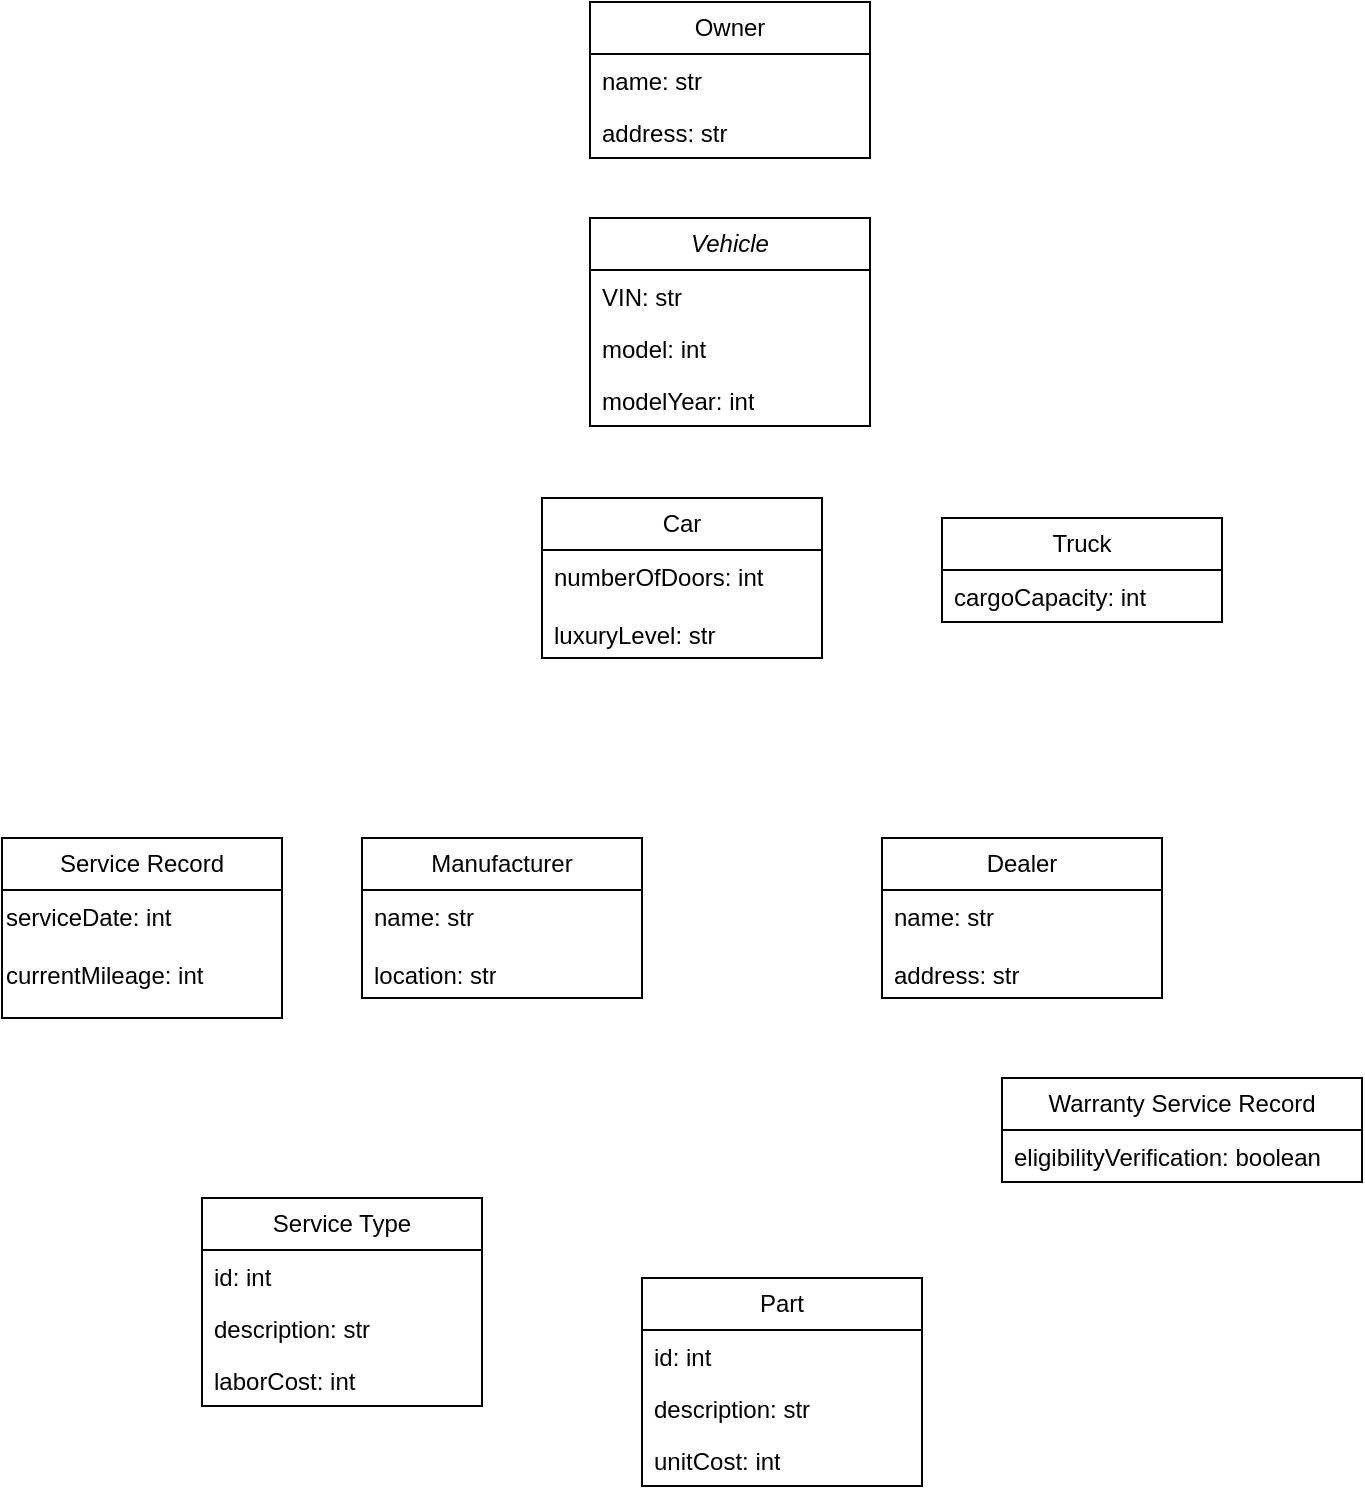 <mxfile version="21.7.5" type="github">
  <diagram id="C5RBs43oDa-KdzZeNtuy" name="Page-1">
    <mxGraphModel dx="1434" dy="782" grid="1" gridSize="10" guides="1" tooltips="1" connect="1" arrows="1" fold="1" page="1" pageScale="1" pageWidth="827" pageHeight="1169" math="0" shadow="0">
      <root>
        <mxCell id="WIyWlLk6GJQsqaUBKTNV-0" />
        <mxCell id="WIyWlLk6GJQsqaUBKTNV-1" parent="WIyWlLk6GJQsqaUBKTNV-0" />
        <mxCell id="DNDST9oDuywZjQ1syF5R-5" value="Owner" style="swimlane;fontStyle=0;childLayout=stackLayout;horizontal=1;startSize=26;fillColor=none;horizontalStack=0;resizeParent=1;resizeParentMax=0;resizeLast=0;collapsible=1;marginBottom=0;whiteSpace=wrap;html=1;" vertex="1" parent="WIyWlLk6GJQsqaUBKTNV-1">
          <mxGeometry x="344" y="32" width="140" height="78" as="geometry" />
        </mxCell>
        <mxCell id="DNDST9oDuywZjQ1syF5R-6" value="name: str" style="text;strokeColor=none;fillColor=none;align=left;verticalAlign=top;spacingLeft=4;spacingRight=4;overflow=hidden;rotatable=0;points=[[0,0.5],[1,0.5]];portConstraint=eastwest;whiteSpace=wrap;html=1;" vertex="1" parent="DNDST9oDuywZjQ1syF5R-5">
          <mxGeometry y="26" width="140" height="26" as="geometry" />
        </mxCell>
        <mxCell id="DNDST9oDuywZjQ1syF5R-7" value="address: str" style="text;strokeColor=none;fillColor=none;align=left;verticalAlign=top;spacingLeft=4;spacingRight=4;overflow=hidden;rotatable=0;points=[[0,0.5],[1,0.5]];portConstraint=eastwest;whiteSpace=wrap;html=1;" vertex="1" parent="DNDST9oDuywZjQ1syF5R-5">
          <mxGeometry y="52" width="140" height="26" as="geometry" />
        </mxCell>
        <mxCell id="DNDST9oDuywZjQ1syF5R-9" value="&lt;i&gt;Vehicle&lt;/i&gt;" style="swimlane;fontStyle=0;childLayout=stackLayout;horizontal=1;startSize=26;fillColor=none;horizontalStack=0;resizeParent=1;resizeParentMax=0;resizeLast=0;collapsible=1;marginBottom=0;whiteSpace=wrap;html=1;" vertex="1" parent="WIyWlLk6GJQsqaUBKTNV-1">
          <mxGeometry x="344" y="140" width="140" height="104" as="geometry" />
        </mxCell>
        <mxCell id="DNDST9oDuywZjQ1syF5R-10" value="VIN: str" style="text;strokeColor=none;fillColor=none;align=left;verticalAlign=top;spacingLeft=4;spacingRight=4;overflow=hidden;rotatable=0;points=[[0,0.5],[1,0.5]];portConstraint=eastwest;whiteSpace=wrap;html=1;" vertex="1" parent="DNDST9oDuywZjQ1syF5R-9">
          <mxGeometry y="26" width="140" height="26" as="geometry" />
        </mxCell>
        <mxCell id="DNDST9oDuywZjQ1syF5R-11" value="model: int" style="text;strokeColor=none;fillColor=none;align=left;verticalAlign=top;spacingLeft=4;spacingRight=4;overflow=hidden;rotatable=0;points=[[0,0.5],[1,0.5]];portConstraint=eastwest;whiteSpace=wrap;html=1;" vertex="1" parent="DNDST9oDuywZjQ1syF5R-9">
          <mxGeometry y="52" width="140" height="26" as="geometry" />
        </mxCell>
        <mxCell id="DNDST9oDuywZjQ1syF5R-12" value="modelYear: int" style="text;strokeColor=none;fillColor=none;align=left;verticalAlign=top;spacingLeft=4;spacingRight=4;overflow=hidden;rotatable=0;points=[[0,0.5],[1,0.5]];portConstraint=eastwest;whiteSpace=wrap;html=1;" vertex="1" parent="DNDST9oDuywZjQ1syF5R-9">
          <mxGeometry y="78" width="140" height="26" as="geometry" />
        </mxCell>
        <mxCell id="DNDST9oDuywZjQ1syF5R-13" value="Car" style="swimlane;fontStyle=0;childLayout=stackLayout;horizontal=1;startSize=26;fillColor=none;horizontalStack=0;resizeParent=1;resizeParentMax=0;resizeLast=0;collapsible=1;marginBottom=0;whiteSpace=wrap;html=1;" vertex="1" parent="WIyWlLk6GJQsqaUBKTNV-1">
          <mxGeometry x="320" y="280" width="140" height="80" as="geometry" />
        </mxCell>
        <mxCell id="DNDST9oDuywZjQ1syF5R-14" value="numberOfDoors: int&lt;br&gt;&lt;br&gt;luxuryLevel: str" style="text;strokeColor=none;fillColor=none;align=left;verticalAlign=top;spacingLeft=4;spacingRight=4;overflow=hidden;rotatable=0;points=[[0,0.5],[1,0.5]];portConstraint=eastwest;whiteSpace=wrap;html=1;" vertex="1" parent="DNDST9oDuywZjQ1syF5R-13">
          <mxGeometry y="26" width="140" height="54" as="geometry" />
        </mxCell>
        <mxCell id="DNDST9oDuywZjQ1syF5R-17" value="Truck" style="swimlane;fontStyle=0;childLayout=stackLayout;horizontal=1;startSize=26;fillColor=none;horizontalStack=0;resizeParent=1;resizeParentMax=0;resizeLast=0;collapsible=1;marginBottom=0;whiteSpace=wrap;html=1;" vertex="1" parent="WIyWlLk6GJQsqaUBKTNV-1">
          <mxGeometry x="520" y="290" width="140" height="52" as="geometry" />
        </mxCell>
        <mxCell id="DNDST9oDuywZjQ1syF5R-18" value="cargoCapacity: int" style="text;strokeColor=none;fillColor=none;align=left;verticalAlign=top;spacingLeft=4;spacingRight=4;overflow=hidden;rotatable=0;points=[[0,0.5],[1,0.5]];portConstraint=eastwest;whiteSpace=wrap;html=1;" vertex="1" parent="DNDST9oDuywZjQ1syF5R-17">
          <mxGeometry y="26" width="140" height="26" as="geometry" />
        </mxCell>
        <mxCell id="DNDST9oDuywZjQ1syF5R-21" value="Manufacturer" style="swimlane;fontStyle=0;childLayout=stackLayout;horizontal=1;startSize=26;fillColor=none;horizontalStack=0;resizeParent=1;resizeParentMax=0;resizeLast=0;collapsible=1;marginBottom=0;whiteSpace=wrap;html=1;" vertex="1" parent="WIyWlLk6GJQsqaUBKTNV-1">
          <mxGeometry x="230" y="450" width="140" height="80" as="geometry" />
        </mxCell>
        <mxCell id="DNDST9oDuywZjQ1syF5R-22" value="&lt;div&gt;name: str&lt;/div&gt;&lt;div&gt;&lt;br&gt;&lt;/div&gt;&lt;div&gt;location: str&lt;/div&gt;" style="text;strokeColor=none;fillColor=none;align=left;verticalAlign=top;spacingLeft=4;spacingRight=4;overflow=hidden;rotatable=0;points=[[0,0.5],[1,0.5]];portConstraint=eastwest;whiteSpace=wrap;html=1;" vertex="1" parent="DNDST9oDuywZjQ1syF5R-21">
          <mxGeometry y="26" width="140" height="54" as="geometry" />
        </mxCell>
        <mxCell id="DNDST9oDuywZjQ1syF5R-23" value="Dealer" style="swimlane;fontStyle=0;childLayout=stackLayout;horizontal=1;startSize=26;fillColor=none;horizontalStack=0;resizeParent=1;resizeParentMax=0;resizeLast=0;collapsible=1;marginBottom=0;whiteSpace=wrap;html=1;" vertex="1" parent="WIyWlLk6GJQsqaUBKTNV-1">
          <mxGeometry x="490" y="450" width="140" height="80" as="geometry" />
        </mxCell>
        <mxCell id="DNDST9oDuywZjQ1syF5R-24" value="&lt;div&gt;name: str&lt;/div&gt;&lt;div&gt;&lt;br&gt;&lt;/div&gt;&lt;div&gt;address: str&lt;/div&gt;" style="text;strokeColor=none;fillColor=none;align=left;verticalAlign=top;spacingLeft=4;spacingRight=4;overflow=hidden;rotatable=0;points=[[0,0.5],[1,0.5]];portConstraint=eastwest;whiteSpace=wrap;html=1;" vertex="1" parent="DNDST9oDuywZjQ1syF5R-23">
          <mxGeometry y="26" width="140" height="54" as="geometry" />
        </mxCell>
        <mxCell id="DNDST9oDuywZjQ1syF5R-25" value="Service Record" style="swimlane;fontStyle=0;childLayout=stackLayout;horizontal=1;startSize=26;fillColor=none;horizontalStack=0;resizeParent=1;resizeParentMax=0;resizeLast=0;collapsible=1;marginBottom=0;whiteSpace=wrap;html=1;" vertex="1" parent="WIyWlLk6GJQsqaUBKTNV-1">
          <mxGeometry x="50" y="450" width="140" height="90" as="geometry" />
        </mxCell>
        <mxCell id="DNDST9oDuywZjQ1syF5R-28" value="serviceDate: int&lt;br&gt;&lt;br&gt;currentMileage: int" style="text;whiteSpace=wrap;html=1;" vertex="1" parent="DNDST9oDuywZjQ1syF5R-25">
          <mxGeometry y="26" width="140" height="64" as="geometry" />
        </mxCell>
        <mxCell id="DNDST9oDuywZjQ1syF5R-29" value="Warranty Service Record" style="swimlane;fontStyle=0;childLayout=stackLayout;horizontal=1;startSize=26;fillColor=none;horizontalStack=0;resizeParent=1;resizeParentMax=0;resizeLast=0;collapsible=1;marginBottom=0;whiteSpace=wrap;html=1;" vertex="1" parent="WIyWlLk6GJQsqaUBKTNV-1">
          <mxGeometry x="550" y="570" width="180" height="52" as="geometry" />
        </mxCell>
        <mxCell id="DNDST9oDuywZjQ1syF5R-30" value="eligibilityVerification: boolean" style="text;strokeColor=none;fillColor=none;align=left;verticalAlign=top;spacingLeft=4;spacingRight=4;overflow=hidden;rotatable=0;points=[[0,0.5],[1,0.5]];portConstraint=eastwest;whiteSpace=wrap;html=1;" vertex="1" parent="DNDST9oDuywZjQ1syF5R-29">
          <mxGeometry y="26" width="180" height="26" as="geometry" />
        </mxCell>
        <mxCell id="DNDST9oDuywZjQ1syF5R-31" value="Service Type" style="swimlane;fontStyle=0;childLayout=stackLayout;horizontal=1;startSize=26;fillColor=none;horizontalStack=0;resizeParent=1;resizeParentMax=0;resizeLast=0;collapsible=1;marginBottom=0;whiteSpace=wrap;html=1;" vertex="1" parent="WIyWlLk6GJQsqaUBKTNV-1">
          <mxGeometry x="150" y="630" width="140" height="104" as="geometry" />
        </mxCell>
        <mxCell id="DNDST9oDuywZjQ1syF5R-32" value="id: int" style="text;strokeColor=none;fillColor=none;align=left;verticalAlign=top;spacingLeft=4;spacingRight=4;overflow=hidden;rotatable=0;points=[[0,0.5],[1,0.5]];portConstraint=eastwest;whiteSpace=wrap;html=1;" vertex="1" parent="DNDST9oDuywZjQ1syF5R-31">
          <mxGeometry y="26" width="140" height="26" as="geometry" />
        </mxCell>
        <mxCell id="DNDST9oDuywZjQ1syF5R-33" value="description: str" style="text;strokeColor=none;fillColor=none;align=left;verticalAlign=top;spacingLeft=4;spacingRight=4;overflow=hidden;rotatable=0;points=[[0,0.5],[1,0.5]];portConstraint=eastwest;whiteSpace=wrap;html=1;" vertex="1" parent="DNDST9oDuywZjQ1syF5R-31">
          <mxGeometry y="52" width="140" height="26" as="geometry" />
        </mxCell>
        <mxCell id="DNDST9oDuywZjQ1syF5R-34" value="laborCost: int" style="text;strokeColor=none;fillColor=none;align=left;verticalAlign=top;spacingLeft=4;spacingRight=4;overflow=hidden;rotatable=0;points=[[0,0.5],[1,0.5]];portConstraint=eastwest;whiteSpace=wrap;html=1;" vertex="1" parent="DNDST9oDuywZjQ1syF5R-31">
          <mxGeometry y="78" width="140" height="26" as="geometry" />
        </mxCell>
        <mxCell id="DNDST9oDuywZjQ1syF5R-35" value="Part" style="swimlane;fontStyle=0;childLayout=stackLayout;horizontal=1;startSize=26;fillColor=none;horizontalStack=0;resizeParent=1;resizeParentMax=0;resizeLast=0;collapsible=1;marginBottom=0;whiteSpace=wrap;html=1;" vertex="1" parent="WIyWlLk6GJQsqaUBKTNV-1">
          <mxGeometry x="370" y="670" width="140" height="104" as="geometry" />
        </mxCell>
        <mxCell id="DNDST9oDuywZjQ1syF5R-36" value="id: int" style="text;strokeColor=none;fillColor=none;align=left;verticalAlign=top;spacingLeft=4;spacingRight=4;overflow=hidden;rotatable=0;points=[[0,0.5],[1,0.5]];portConstraint=eastwest;whiteSpace=wrap;html=1;" vertex="1" parent="DNDST9oDuywZjQ1syF5R-35">
          <mxGeometry y="26" width="140" height="26" as="geometry" />
        </mxCell>
        <mxCell id="DNDST9oDuywZjQ1syF5R-37" value="description: str" style="text;strokeColor=none;fillColor=none;align=left;verticalAlign=top;spacingLeft=4;spacingRight=4;overflow=hidden;rotatable=0;points=[[0,0.5],[1,0.5]];portConstraint=eastwest;whiteSpace=wrap;html=1;" vertex="1" parent="DNDST9oDuywZjQ1syF5R-35">
          <mxGeometry y="52" width="140" height="26" as="geometry" />
        </mxCell>
        <mxCell id="DNDST9oDuywZjQ1syF5R-38" value="unitCost: int" style="text;strokeColor=none;fillColor=none;align=left;verticalAlign=top;spacingLeft=4;spacingRight=4;overflow=hidden;rotatable=0;points=[[0,0.5],[1,0.5]];portConstraint=eastwest;whiteSpace=wrap;html=1;" vertex="1" parent="DNDST9oDuywZjQ1syF5R-35">
          <mxGeometry y="78" width="140" height="26" as="geometry" />
        </mxCell>
      </root>
    </mxGraphModel>
  </diagram>
</mxfile>

